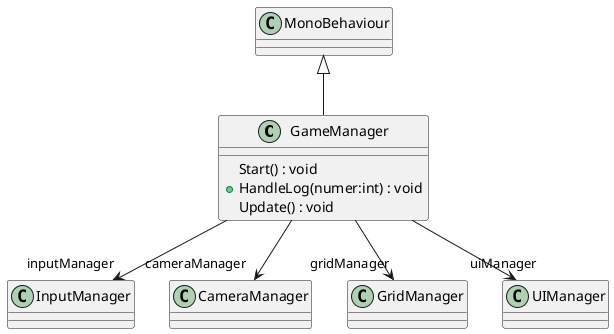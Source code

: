 @startuml
class GameManager {
    Start() : void
    + HandleLog(numer:int) : void
    Update() : void
}
MonoBehaviour <|-- GameManager
GameManager --> "inputManager" InputManager
GameManager --> "cameraManager" CameraManager
GameManager --> "gridManager" GridManager
GameManager --> "uiManager" UIManager
@enduml

